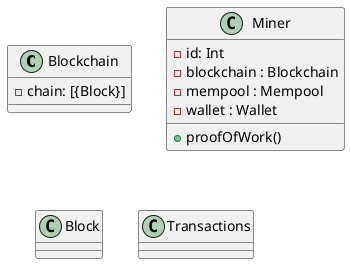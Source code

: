 @startuml blockchainV1 

class Blockchain {
  - chain: [{Block}]
}

class Miner {
  - id: Int
  - blockchain : Blockchain
  - mempool : Mempool
  - wallet : Wallet
  + proofOfWork()
}


class Block{
}

class Transactions {
}

@enduml
